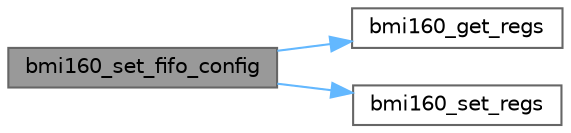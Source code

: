 digraph "bmi160_set_fifo_config"
{
 // LATEX_PDF_SIZE
  bgcolor="transparent";
  edge [fontname=Helvetica,fontsize=10,labelfontname=Helvetica,labelfontsize=10];
  node [fontname=Helvetica,fontsize=10,shape=box,height=0.2,width=0.4];
  rankdir="LR";
  Node1 [id="Node000001",label="bmi160_set_fifo_config",height=0.2,width=0.4,color="gray40", fillcolor="grey60", style="filled", fontcolor="black",tooltip="This API sets the FIFO configuration in the sensor."];
  Node1 -> Node2 [id="edge1_Node000001_Node000002",color="steelblue1",style="solid",tooltip=" "];
  Node2 [id="Node000002",label="bmi160_get_regs",height=0.2,width=0.4,color="grey40", fillcolor="white", style="filled",URL="$bmi160_8c.html#a9bebc4a575526f49e625a87de9478e04",tooltip="This API reads the data from the given register address of sensor."];
  Node1 -> Node3 [id="edge2_Node000001_Node000003",color="steelblue1",style="solid",tooltip=" "];
  Node3 [id="Node000003",label="bmi160_set_regs",height=0.2,width=0.4,color="grey40", fillcolor="white", style="filled",URL="$bmi160_8c.html#a5bea435582a9fdb2c331f64b61e0d6c5",tooltip="This API writes the given data to the register address of sensor."];
}
